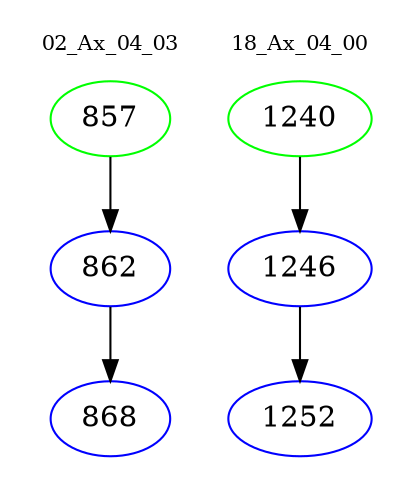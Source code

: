 digraph{
subgraph cluster_0 {
color = white
label = "02_Ax_04_03";
fontsize=10;
T0_857 [label="857", color="green"]
T0_857 -> T0_862 [color="black"]
T0_862 [label="862", color="blue"]
T0_862 -> T0_868 [color="black"]
T0_868 [label="868", color="blue"]
}
subgraph cluster_1 {
color = white
label = "18_Ax_04_00";
fontsize=10;
T1_1240 [label="1240", color="green"]
T1_1240 -> T1_1246 [color="black"]
T1_1246 [label="1246", color="blue"]
T1_1246 -> T1_1252 [color="black"]
T1_1252 [label="1252", color="blue"]
}
}
